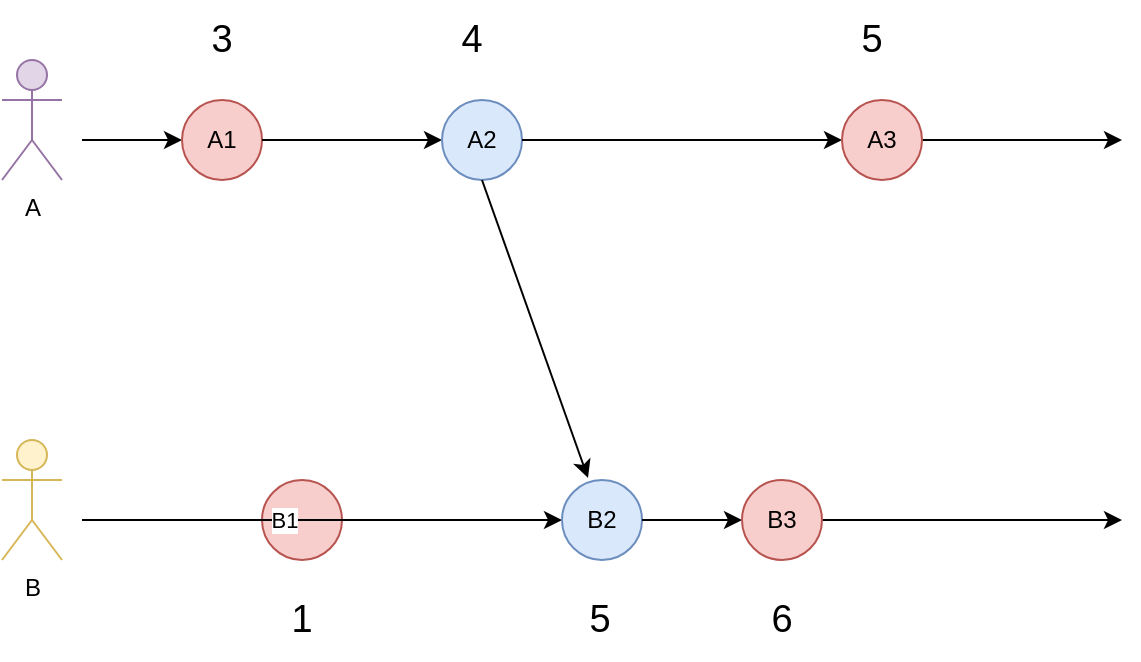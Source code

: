 <mxfile version="24.7.17">
  <diagram name="第 1 页" id="a4JA3Ud6sJDDiOkQv7qk">
    <mxGraphModel dx="779" dy="737" grid="1" gridSize="10" guides="1" tooltips="1" connect="1" arrows="1" fold="1" page="1" pageScale="1" pageWidth="827" pageHeight="1169" math="0" shadow="0">
      <root>
        <mxCell id="0" />
        <mxCell id="1" parent="0" />
        <mxCell id="HEm7lvmrkKp2GLpLpRwb-1" value="A" style="shape=umlActor;verticalLabelPosition=bottom;verticalAlign=top;html=1;outlineConnect=0;fillColor=#e1d5e7;strokeColor=#9673a6;" vertex="1" parent="1">
          <mxGeometry x="80" y="220" width="30" height="60" as="geometry" />
        </mxCell>
        <mxCell id="HEm7lvmrkKp2GLpLpRwb-2" value="B" style="shape=umlActor;verticalLabelPosition=bottom;verticalAlign=top;html=1;outlineConnect=0;fillColor=#fff2cc;strokeColor=#d6b656;" vertex="1" parent="1">
          <mxGeometry x="80" y="410" width="30" height="60" as="geometry" />
        </mxCell>
        <mxCell id="HEm7lvmrkKp2GLpLpRwb-3" value="" style="endArrow=classic;html=1;rounded=0;" edge="1" parent="1" source="HEm7lvmrkKp2GLpLpRwb-14">
          <mxGeometry width="50" height="50" relative="1" as="geometry">
            <mxPoint x="120" y="260" as="sourcePoint" />
            <mxPoint x="640" y="260" as="targetPoint" />
          </mxGeometry>
        </mxCell>
        <mxCell id="HEm7lvmrkKp2GLpLpRwb-4" value="" style="endArrow=classic;html=1;rounded=0;" edge="1" parent="1" source="HEm7lvmrkKp2GLpLpRwb-16">
          <mxGeometry width="50" height="50" relative="1" as="geometry">
            <mxPoint x="120" y="450" as="sourcePoint" />
            <mxPoint x="640" y="450" as="targetPoint" />
          </mxGeometry>
        </mxCell>
        <mxCell id="HEm7lvmrkKp2GLpLpRwb-7" value="" style="endArrow=classic;html=1;rounded=0;" edge="1" parent="1" target="HEm7lvmrkKp2GLpLpRwb-5">
          <mxGeometry width="50" height="50" relative="1" as="geometry">
            <mxPoint x="120" y="260" as="sourcePoint" />
            <mxPoint x="640" y="260" as="targetPoint" />
          </mxGeometry>
        </mxCell>
        <mxCell id="HEm7lvmrkKp2GLpLpRwb-5" value="A1" style="ellipse;whiteSpace=wrap;html=1;aspect=fixed;fillColor=#f8cecc;strokeColor=#b85450;" vertex="1" parent="1">
          <mxGeometry x="170" y="240" width="40" height="40" as="geometry" />
        </mxCell>
        <mxCell id="HEm7lvmrkKp2GLpLpRwb-10" value="" style="ellipse;whiteSpace=wrap;html=1;aspect=fixed;fillColor=#f8cecc;strokeColor=#b85450;" vertex="1" parent="1">
          <mxGeometry x="210" y="430" width="40" height="40" as="geometry" />
        </mxCell>
        <mxCell id="HEm7lvmrkKp2GLpLpRwb-12" value="" style="endArrow=classic;html=1;rounded=0;" edge="1" parent="1" source="HEm7lvmrkKp2GLpLpRwb-5" target="HEm7lvmrkKp2GLpLpRwb-9">
          <mxGeometry width="50" height="50" relative="1" as="geometry">
            <mxPoint x="210" y="260" as="sourcePoint" />
            <mxPoint x="640" y="260" as="targetPoint" />
          </mxGeometry>
        </mxCell>
        <mxCell id="HEm7lvmrkKp2GLpLpRwb-9" value="A2" style="ellipse;whiteSpace=wrap;html=1;aspect=fixed;fillColor=#dae8fc;strokeColor=#6c8ebf;" vertex="1" parent="1">
          <mxGeometry x="300" y="240" width="40" height="40" as="geometry" />
        </mxCell>
        <mxCell id="HEm7lvmrkKp2GLpLpRwb-13" value="" style="endArrow=classic;html=1;rounded=0;" edge="1" parent="1" target="HEm7lvmrkKp2GLpLpRwb-11">
          <mxGeometry width="50" height="50" relative="1" as="geometry">
            <mxPoint x="120" y="450" as="sourcePoint" />
            <mxPoint x="640" y="450" as="targetPoint" />
          </mxGeometry>
        </mxCell>
        <mxCell id="HEm7lvmrkKp2GLpLpRwb-29" value="B1" style="edgeLabel;html=1;align=center;verticalAlign=middle;resizable=0;points=[];" vertex="1" connectable="0" parent="HEm7lvmrkKp2GLpLpRwb-13">
          <mxGeometry x="-0.158" relative="1" as="geometry">
            <mxPoint as="offset" />
          </mxGeometry>
        </mxCell>
        <mxCell id="HEm7lvmrkKp2GLpLpRwb-11" value="B2" style="ellipse;whiteSpace=wrap;html=1;aspect=fixed;fillColor=#dae8fc;strokeColor=#6c8ebf;" vertex="1" parent="1">
          <mxGeometry x="360" y="430" width="40" height="40" as="geometry" />
        </mxCell>
        <mxCell id="HEm7lvmrkKp2GLpLpRwb-15" value="" style="endArrow=classic;html=1;rounded=0;" edge="1" parent="1" source="HEm7lvmrkKp2GLpLpRwb-9" target="HEm7lvmrkKp2GLpLpRwb-14">
          <mxGeometry width="50" height="50" relative="1" as="geometry">
            <mxPoint x="340" y="260" as="sourcePoint" />
            <mxPoint x="640" y="260" as="targetPoint" />
          </mxGeometry>
        </mxCell>
        <mxCell id="HEm7lvmrkKp2GLpLpRwb-14" value="A3" style="ellipse;whiteSpace=wrap;html=1;aspect=fixed;fillColor=#f8cecc;strokeColor=#b85450;" vertex="1" parent="1">
          <mxGeometry x="500" y="240" width="40" height="40" as="geometry" />
        </mxCell>
        <mxCell id="HEm7lvmrkKp2GLpLpRwb-17" value="" style="endArrow=classic;html=1;rounded=0;" edge="1" parent="1" source="HEm7lvmrkKp2GLpLpRwb-11" target="HEm7lvmrkKp2GLpLpRwb-16">
          <mxGeometry width="50" height="50" relative="1" as="geometry">
            <mxPoint x="400" y="450" as="sourcePoint" />
            <mxPoint x="640" y="450" as="targetPoint" />
          </mxGeometry>
        </mxCell>
        <mxCell id="HEm7lvmrkKp2GLpLpRwb-16" value="B3" style="ellipse;whiteSpace=wrap;html=1;aspect=fixed;fillColor=#f8cecc;strokeColor=#b85450;" vertex="1" parent="1">
          <mxGeometry x="450" y="430" width="40" height="40" as="geometry" />
        </mxCell>
        <mxCell id="HEm7lvmrkKp2GLpLpRwb-18" value="" style="endArrow=classic;html=1;rounded=0;exitX=0.5;exitY=1;exitDx=0;exitDy=0;entryX=0.325;entryY=-0.025;entryDx=0;entryDy=0;entryPerimeter=0;" edge="1" parent="1" source="HEm7lvmrkKp2GLpLpRwb-9" target="HEm7lvmrkKp2GLpLpRwb-11">
          <mxGeometry width="50" height="50" relative="1" as="geometry">
            <mxPoint x="360" y="410" as="sourcePoint" />
            <mxPoint x="410" y="360" as="targetPoint" />
          </mxGeometry>
        </mxCell>
        <mxCell id="HEm7lvmrkKp2GLpLpRwb-19" value="&lt;font style=&quot;font-size: 19px;&quot;&gt;3&lt;/font&gt;" style="text;html=1;align=center;verticalAlign=middle;whiteSpace=wrap;rounded=0;" vertex="1" parent="1">
          <mxGeometry x="155" y="190" width="70" height="40" as="geometry" />
        </mxCell>
        <mxCell id="HEm7lvmrkKp2GLpLpRwb-20" value="&lt;span style=&quot;font-size: 19px;&quot;&gt;4&lt;/span&gt;" style="text;html=1;align=center;verticalAlign=middle;whiteSpace=wrap;rounded=0;" vertex="1" parent="1">
          <mxGeometry x="280" y="190" width="70" height="40" as="geometry" />
        </mxCell>
        <mxCell id="HEm7lvmrkKp2GLpLpRwb-21" value="&lt;span style=&quot;font-size: 19px;&quot;&gt;1&lt;/span&gt;" style="text;html=1;align=center;verticalAlign=middle;whiteSpace=wrap;rounded=0;" vertex="1" parent="1">
          <mxGeometry x="195" y="480" width="70" height="40" as="geometry" />
        </mxCell>
        <mxCell id="HEm7lvmrkKp2GLpLpRwb-22" value="&lt;span style=&quot;font-size: 19px;&quot;&gt;5&lt;/span&gt;" style="text;html=1;align=center;verticalAlign=middle;whiteSpace=wrap;rounded=0;" vertex="1" parent="1">
          <mxGeometry x="344" y="480" width="70" height="40" as="geometry" />
        </mxCell>
        <mxCell id="HEm7lvmrkKp2GLpLpRwb-26" value="&lt;span style=&quot;font-size: 19px;&quot;&gt;6&lt;/span&gt;" style="text;html=1;align=center;verticalAlign=middle;whiteSpace=wrap;rounded=0;" vertex="1" parent="1">
          <mxGeometry x="435" y="480" width="70" height="40" as="geometry" />
        </mxCell>
        <mxCell id="HEm7lvmrkKp2GLpLpRwb-27" value="&lt;span style=&quot;font-size: 19px;&quot;&gt;5&lt;/span&gt;" style="text;html=1;align=center;verticalAlign=middle;whiteSpace=wrap;rounded=0;" vertex="1" parent="1">
          <mxGeometry x="480" y="190" width="70" height="40" as="geometry" />
        </mxCell>
      </root>
    </mxGraphModel>
  </diagram>
</mxfile>
